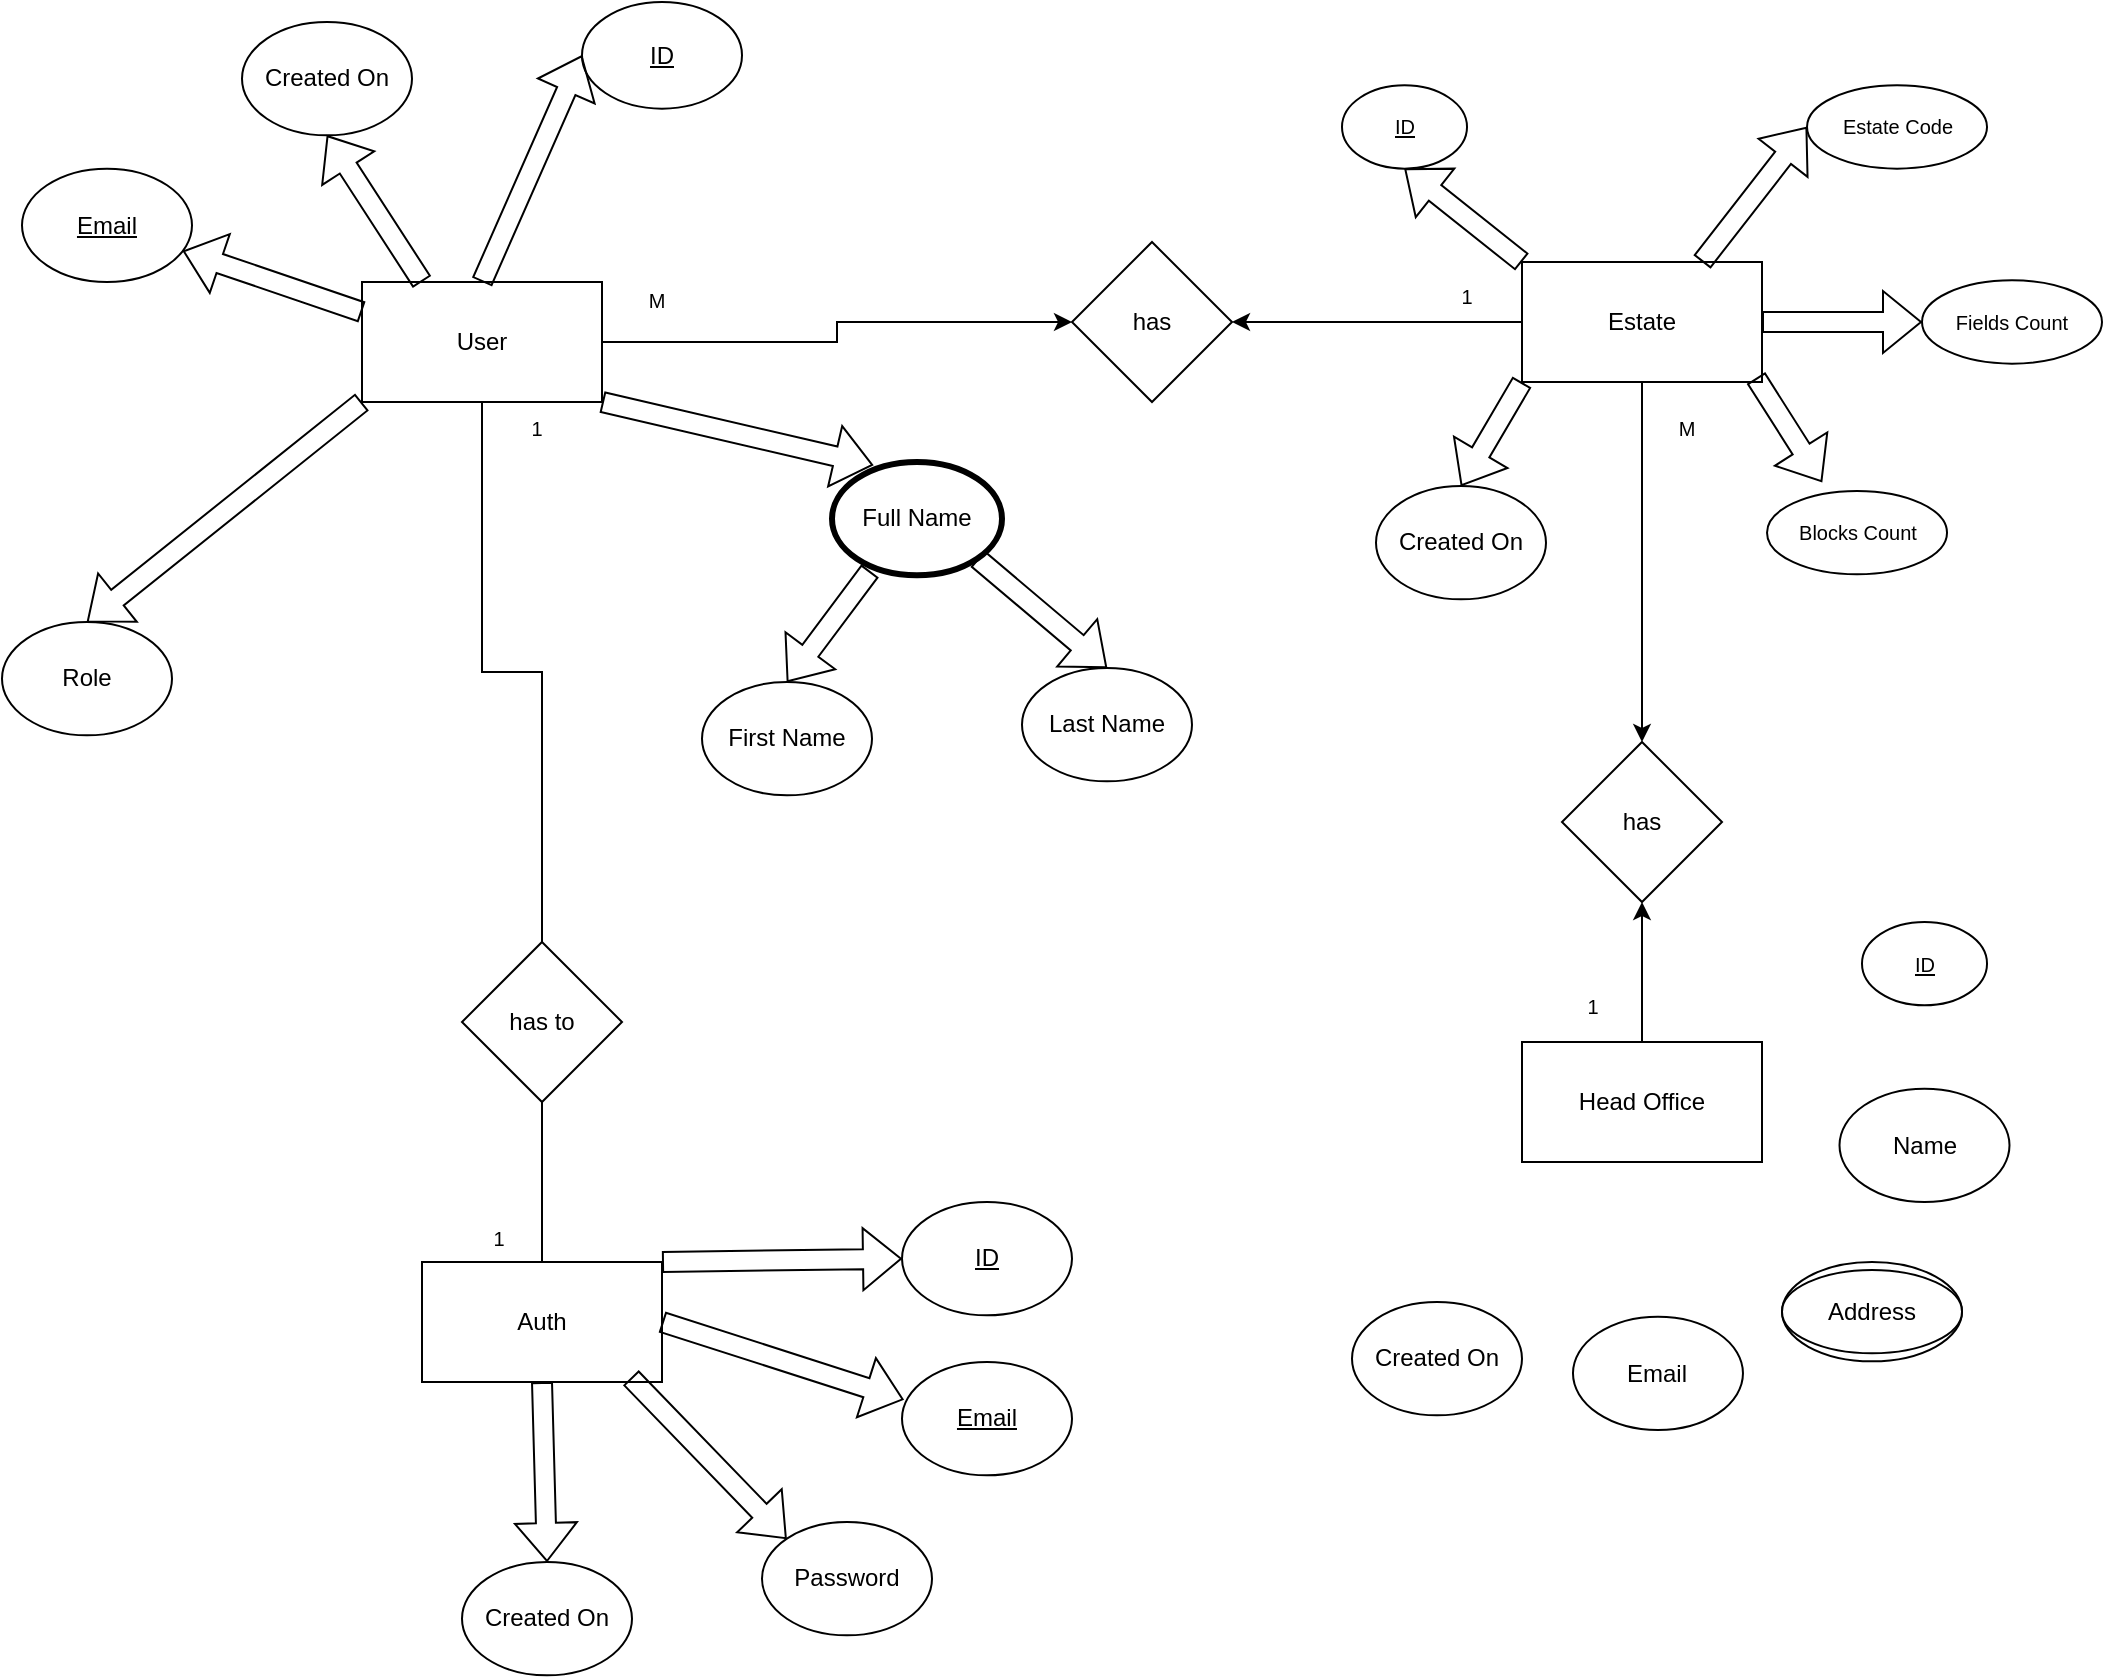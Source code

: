 <mxfile version="28.2.5">
  <diagram name="Page-1" id="oGp8kFq8iNCxfCcVLvnD">
    <mxGraphModel dx="2084" dy="1054" grid="1" gridSize="10" guides="1" tooltips="1" connect="1" arrows="1" fold="1" page="1" pageScale="1" pageWidth="850" pageHeight="1100" math="0" shadow="0">
      <root>
        <mxCell id="0" />
        <mxCell id="1" parent="0" />
        <mxCell id="jiPg874X8MNnM9anhQbm-26" value="" style="edgeStyle=orthogonalEdgeStyle;rounded=0;orthogonalLoop=1;jettySize=auto;html=1;entryX=0;entryY=0.5;entryDx=0;entryDy=0;" edge="1" parent="1" source="IqSFfW-BzutIOCeWIQ_R-1" target="jiPg874X8MNnM9anhQbm-23">
          <mxGeometry relative="1" as="geometry">
            <mxPoint x="545" y="240" as="targetPoint" />
          </mxGeometry>
        </mxCell>
        <mxCell id="IqSFfW-BzutIOCeWIQ_R-1" value="User" style="rounded=0;whiteSpace=wrap;html=1;" parent="1" vertex="1">
          <mxGeometry x="220" y="300" width="120" height="60" as="geometry" />
        </mxCell>
        <mxCell id="Tp0h2Z1crtQwhjVJSb2h-1" value="&lt;u&gt;ID&lt;/u&gt;" style="ellipse;whiteSpace=wrap;html=1;" parent="1" vertex="1">
          <mxGeometry x="330" y="160" width="80" height="53.33" as="geometry" />
        </mxCell>
        <mxCell id="Tp0h2Z1crtQwhjVJSb2h-2" value="Full Name" style="ellipse;whiteSpace=wrap;html=1;strokeWidth=3;" parent="1" vertex="1">
          <mxGeometry x="455" y="390" width="85" height="56.67" as="geometry" />
        </mxCell>
        <mxCell id="Tp0h2Z1crtQwhjVJSb2h-3" value="First Name" style="ellipse;whiteSpace=wrap;html=1;" parent="1" vertex="1">
          <mxGeometry x="390" y="500" width="85" height="56.67" as="geometry" />
        </mxCell>
        <mxCell id="Tp0h2Z1crtQwhjVJSb2h-4" value="Last Name" style="ellipse;whiteSpace=wrap;html=1;" parent="1" vertex="1">
          <mxGeometry x="550" y="493" width="85" height="56.67" as="geometry" />
        </mxCell>
        <mxCell id="Tp0h2Z1crtQwhjVJSb2h-5" value="Role" style="ellipse;whiteSpace=wrap;html=1;" parent="1" vertex="1">
          <mxGeometry x="40" y="470" width="85" height="56.67" as="geometry" />
        </mxCell>
        <mxCell id="Tp0h2Z1crtQwhjVJSb2h-8" value="" style="shape=flexArrow;endArrow=classic;html=1;rounded=0;exitX=0.5;exitY=0;exitDx=0;exitDy=0;entryX=0;entryY=0.5;entryDx=0;entryDy=0;" parent="1" source="IqSFfW-BzutIOCeWIQ_R-1" target="Tp0h2Z1crtQwhjVJSb2h-1" edge="1">
          <mxGeometry width="50" height="50" relative="1" as="geometry">
            <mxPoint x="271.25" y="296.91" as="sourcePoint" />
            <mxPoint x="379.21" y="323.33" as="targetPoint" />
          </mxGeometry>
        </mxCell>
        <mxCell id="Tp0h2Z1crtQwhjVJSb2h-9" value="" style="shape=flexArrow;endArrow=classic;html=1;rounded=0;exitX=1;exitY=0.5;exitDx=0;exitDy=0;entryX=0.242;entryY=0.028;entryDx=0;entryDy=0;entryPerimeter=0;" parent="1" target="Tp0h2Z1crtQwhjVJSb2h-2" edge="1">
          <mxGeometry width="50" height="50" relative="1" as="geometry">
            <mxPoint x="340" y="360" as="sourcePoint" />
            <mxPoint x="460" y="317" as="targetPoint" />
          </mxGeometry>
        </mxCell>
        <mxCell id="Tp0h2Z1crtQwhjVJSb2h-10" value="" style="shape=flexArrow;endArrow=classic;html=1;rounded=0;exitX=1;exitY=1;exitDx=0;exitDy=0;entryX=0.5;entryY=0;entryDx=0;entryDy=0;" parent="1" source="Tp0h2Z1crtQwhjVJSb2h-2" target="Tp0h2Z1crtQwhjVJSb2h-4" edge="1">
          <mxGeometry width="50" height="50" relative="1" as="geometry">
            <mxPoint x="600" y="328" as="sourcePoint" />
            <mxPoint x="736" y="360" as="targetPoint" />
          </mxGeometry>
        </mxCell>
        <mxCell id="Tp0h2Z1crtQwhjVJSb2h-11" value="" style="shape=flexArrow;endArrow=classic;html=1;rounded=0;exitX=0.224;exitY=0.96;exitDx=0;exitDy=0;exitPerimeter=0;entryX=0.5;entryY=0;entryDx=0;entryDy=0;" parent="1" source="Tp0h2Z1crtQwhjVJSb2h-2" target="Tp0h2Z1crtQwhjVJSb2h-3" edge="1">
          <mxGeometry width="50" height="50" relative="1" as="geometry">
            <mxPoint x="538" y="448" as="sourcePoint" />
            <mxPoint x="440" y="490" as="targetPoint" />
          </mxGeometry>
        </mxCell>
        <mxCell id="Tp0h2Z1crtQwhjVJSb2h-12" value="" style="shape=flexArrow;endArrow=classic;html=1;rounded=0;exitX=0;exitY=1;exitDx=0;exitDy=0;entryX=0.5;entryY=0;entryDx=0;entryDy=0;" parent="1" source="IqSFfW-BzutIOCeWIQ_R-1" target="Tp0h2Z1crtQwhjVJSb2h-5" edge="1">
          <mxGeometry width="50" height="50" relative="1" as="geometry">
            <mxPoint x="57.56" y="358.8" as="sourcePoint" />
            <mxPoint x="256" y="402" as="targetPoint" />
          </mxGeometry>
        </mxCell>
        <mxCell id="Tp0h2Z1crtQwhjVJSb2h-15" value="&lt;u&gt;Email&lt;/u&gt;" style="ellipse;whiteSpace=wrap;html=1;" parent="1" vertex="1">
          <mxGeometry x="50" y="243.33" width="85" height="56.67" as="geometry" />
        </mxCell>
        <mxCell id="Tp0h2Z1crtQwhjVJSb2h-16" value="" style="shape=flexArrow;endArrow=classic;html=1;rounded=0;exitX=0;exitY=0.25;exitDx=0;exitDy=0;" parent="1" source="IqSFfW-BzutIOCeWIQ_R-1" target="Tp0h2Z1crtQwhjVJSb2h-15" edge="1">
          <mxGeometry width="50" height="50" relative="1" as="geometry">
            <mxPoint x="230" y="340" as="sourcePoint" />
            <mxPoint x="105" y="390" as="targetPoint" />
          </mxGeometry>
        </mxCell>
        <mxCell id="Tp0h2Z1crtQwhjVJSb2h-17" value="Created On" style="ellipse;whiteSpace=wrap;html=1;" parent="1" vertex="1">
          <mxGeometry x="160" y="170" width="85" height="56.67" as="geometry" />
        </mxCell>
        <mxCell id="Tp0h2Z1crtQwhjVJSb2h-18" value="" style="shape=flexArrow;endArrow=classic;html=1;rounded=0;exitX=0.25;exitY=0;exitDx=0;exitDy=0;entryX=0.5;entryY=1;entryDx=0;entryDy=0;" parent="1" source="IqSFfW-BzutIOCeWIQ_R-1" target="Tp0h2Z1crtQwhjVJSb2h-17" edge="1">
          <mxGeometry width="50" height="50" relative="1" as="geometry">
            <mxPoint x="280" y="291" as="sourcePoint" />
            <mxPoint x="190" y="260" as="targetPoint" />
          </mxGeometry>
        </mxCell>
        <mxCell id="Tp0h2Z1crtQwhjVJSb2h-19" value="Auth" style="rounded=0;whiteSpace=wrap;html=1;" parent="1" vertex="1">
          <mxGeometry x="250" y="790" width="120" height="60" as="geometry" />
        </mxCell>
        <mxCell id="Tp0h2Z1crtQwhjVJSb2h-20" value="&lt;u&gt;ID&lt;/u&gt;" style="ellipse;whiteSpace=wrap;html=1;" parent="1" vertex="1">
          <mxGeometry x="490" y="760" width="85" height="56.67" as="geometry" />
        </mxCell>
        <mxCell id="Tp0h2Z1crtQwhjVJSb2h-21" value="&lt;u&gt;Email&lt;/u&gt;" style="ellipse;whiteSpace=wrap;html=1;" parent="1" vertex="1">
          <mxGeometry x="490" y="840" width="85" height="56.67" as="geometry" />
        </mxCell>
        <mxCell id="Tp0h2Z1crtQwhjVJSb2h-22" value="Password" style="ellipse;whiteSpace=wrap;html=1;" parent="1" vertex="1">
          <mxGeometry x="420" y="920" width="85" height="56.67" as="geometry" />
        </mxCell>
        <mxCell id="Tp0h2Z1crtQwhjVJSb2h-23" value="Created On" style="ellipse;whiteSpace=wrap;html=1;" parent="1" vertex="1">
          <mxGeometry x="270" y="940" width="85" height="56.67" as="geometry" />
        </mxCell>
        <mxCell id="Tp0h2Z1crtQwhjVJSb2h-24" value="" style="shape=flexArrow;endArrow=classic;html=1;rounded=0;entryX=0.5;entryY=0;entryDx=0;entryDy=0;exitX=0.5;exitY=1;exitDx=0;exitDy=0;" parent="1" source="Tp0h2Z1crtQwhjVJSb2h-19" target="Tp0h2Z1crtQwhjVJSb2h-23" edge="1">
          <mxGeometry width="50" height="50" relative="1" as="geometry">
            <mxPoint x="310" y="860" as="sourcePoint" />
            <mxPoint x="310" y="920" as="targetPoint" />
          </mxGeometry>
        </mxCell>
        <mxCell id="Tp0h2Z1crtQwhjVJSb2h-25" value="" style="shape=flexArrow;endArrow=classic;html=1;rounded=0;exitX=0.87;exitY=0.964;exitDx=0;exitDy=0;entryX=0;entryY=0;entryDx=0;entryDy=0;exitPerimeter=0;" parent="1" source="Tp0h2Z1crtQwhjVJSb2h-19" target="Tp0h2Z1crtQwhjVJSb2h-22" edge="1">
          <mxGeometry width="50" height="50" relative="1" as="geometry">
            <mxPoint x="319.82" y="919" as="sourcePoint" />
            <mxPoint x="318.82" y="1030" as="targetPoint" />
          </mxGeometry>
        </mxCell>
        <mxCell id="Tp0h2Z1crtQwhjVJSb2h-26" value="" style="shape=flexArrow;endArrow=classic;html=1;rounded=0;exitX=1;exitY=0.5;exitDx=0;exitDy=0;entryX=0.009;entryY=0.332;entryDx=0;entryDy=0;entryPerimeter=0;" parent="1" source="Tp0h2Z1crtQwhjVJSb2h-19" target="Tp0h2Z1crtQwhjVJSb2h-21" edge="1">
          <mxGeometry width="50" height="50" relative="1" as="geometry">
            <mxPoint x="329.82" y="929" as="sourcePoint" />
            <mxPoint x="417" y="1008" as="targetPoint" />
          </mxGeometry>
        </mxCell>
        <mxCell id="Tp0h2Z1crtQwhjVJSb2h-27" value="" style="shape=flexArrow;endArrow=classic;html=1;rounded=0;exitX=1;exitY=0;exitDx=0;exitDy=0;entryX=0;entryY=0.5;entryDx=0;entryDy=0;" parent="1" source="Tp0h2Z1crtQwhjVJSb2h-19" target="Tp0h2Z1crtQwhjVJSb2h-20" edge="1">
          <mxGeometry width="50" height="50" relative="1" as="geometry">
            <mxPoint x="330" y="900" as="sourcePoint" />
            <mxPoint x="476" y="939" as="targetPoint" />
          </mxGeometry>
        </mxCell>
        <mxCell id="Tp0h2Z1crtQwhjVJSb2h-32" value="" style="edgeStyle=orthogonalEdgeStyle;rounded=0;orthogonalLoop=1;jettySize=auto;html=1;endArrow=none;endFill=0;" parent="1" source="Tp0h2Z1crtQwhjVJSb2h-28" target="IqSFfW-BzutIOCeWIQ_R-1" edge="1">
          <mxGeometry relative="1" as="geometry" />
        </mxCell>
        <mxCell id="Tp0h2Z1crtQwhjVJSb2h-35" value="" style="edgeStyle=orthogonalEdgeStyle;rounded=0;orthogonalLoop=1;jettySize=auto;html=1;endArrow=none;endFill=0;" parent="1" source="Tp0h2Z1crtQwhjVJSb2h-28" target="Tp0h2Z1crtQwhjVJSb2h-19" edge="1">
          <mxGeometry relative="1" as="geometry" />
        </mxCell>
        <mxCell id="Tp0h2Z1crtQwhjVJSb2h-28" value="has to" style="rhombus;whiteSpace=wrap;html=1;" parent="1" vertex="1">
          <mxGeometry x="270" y="630" width="80" height="80" as="geometry" />
        </mxCell>
        <mxCell id="Tp0h2Z1crtQwhjVJSb2h-36" value="&lt;font style=&quot;font-size: 10px;&quot;&gt;1&lt;/font&gt;" style="rounded=0;whiteSpace=wrap;html=1;strokeColor=none;" parent="1" vertex="1">
          <mxGeometry x="271.25" y="771" width="34.75" height="14" as="geometry" />
        </mxCell>
        <mxCell id="Tp0h2Z1crtQwhjVJSb2h-38" value="&lt;font style=&quot;font-size: 10px;&quot;&gt;1&lt;/font&gt;" style="rounded=0;whiteSpace=wrap;html=1;strokeColor=none;" parent="1" vertex="1">
          <mxGeometry x="290" y="366" width="34.75" height="14" as="geometry" />
        </mxCell>
        <mxCell id="jiPg874X8MNnM9anhQbm-24" value="" style="edgeStyle=orthogonalEdgeStyle;rounded=0;orthogonalLoop=1;jettySize=auto;html=1;" edge="1" parent="1" source="jiPg874X8MNnM9anhQbm-1" target="jiPg874X8MNnM9anhQbm-23">
          <mxGeometry relative="1" as="geometry" />
        </mxCell>
        <mxCell id="jiPg874X8MNnM9anhQbm-35" style="edgeStyle=orthogonalEdgeStyle;rounded=0;orthogonalLoop=1;jettySize=auto;html=1;exitX=0.5;exitY=1;exitDx=0;exitDy=0;" edge="1" parent="1" source="jiPg874X8MNnM9anhQbm-1" target="jiPg874X8MNnM9anhQbm-33">
          <mxGeometry relative="1" as="geometry" />
        </mxCell>
        <mxCell id="jiPg874X8MNnM9anhQbm-1" value="Estate" style="rounded=0;whiteSpace=wrap;html=1;" vertex="1" parent="1">
          <mxGeometry x="800" y="290.0" width="120" height="60" as="geometry" />
        </mxCell>
        <mxCell id="jiPg874X8MNnM9anhQbm-2" value="&lt;u&gt;&lt;font style=&quot;font-size: 10px;&quot;&gt;ID&lt;/font&gt;&lt;/u&gt;" style="ellipse;whiteSpace=wrap;html=1;" vertex="1" parent="1">
          <mxGeometry x="710" y="201.66" width="62.51" height="41.67" as="geometry" />
        </mxCell>
        <mxCell id="jiPg874X8MNnM9anhQbm-3" value="&lt;font style=&quot;font-size: 10px;&quot;&gt;Estate Code&lt;/font&gt;" style="ellipse;whiteSpace=wrap;html=1;" vertex="1" parent="1">
          <mxGeometry x="942.51" y="201.66" width="90" height="41.67" as="geometry" />
        </mxCell>
        <mxCell id="jiPg874X8MNnM9anhQbm-4" value="&lt;span style=&quot;font-size: 10px;&quot;&gt;Fields Count&lt;/span&gt;" style="ellipse;whiteSpace=wrap;html=1;" vertex="1" parent="1">
          <mxGeometry x="1000" y="299.16" width="90" height="41.67" as="geometry" />
        </mxCell>
        <mxCell id="jiPg874X8MNnM9anhQbm-5" value="&lt;span style=&quot;font-size: 10px;&quot;&gt;Blocks Count&lt;/span&gt;" style="ellipse;whiteSpace=wrap;html=1;" vertex="1" parent="1">
          <mxGeometry x="922.51" y="404.5" width="90" height="41.67" as="geometry" />
        </mxCell>
        <mxCell id="jiPg874X8MNnM9anhQbm-6" value="Created On" style="ellipse;whiteSpace=wrap;html=1;" vertex="1" parent="1">
          <mxGeometry x="727" y="402" width="85" height="56.67" as="geometry" />
        </mxCell>
        <mxCell id="jiPg874X8MNnM9anhQbm-34" value="" style="edgeStyle=orthogonalEdgeStyle;rounded=0;orthogonalLoop=1;jettySize=auto;html=1;" edge="1" parent="1" source="jiPg874X8MNnM9anhQbm-13" target="jiPg874X8MNnM9anhQbm-33">
          <mxGeometry relative="1" as="geometry" />
        </mxCell>
        <mxCell id="jiPg874X8MNnM9anhQbm-13" value="Head Office" style="rounded=0;whiteSpace=wrap;html=1;" vertex="1" parent="1">
          <mxGeometry x="800" y="680" width="120" height="60" as="geometry" />
        </mxCell>
        <mxCell id="jiPg874X8MNnM9anhQbm-14" value="Email" style="ellipse;whiteSpace=wrap;html=1;" vertex="1" parent="1">
          <mxGeometry x="825.49" y="817.33" width="85" height="56.67" as="geometry" />
        </mxCell>
        <mxCell id="jiPg874X8MNnM9anhQbm-15" value="&lt;u&gt;&lt;font style=&quot;font-size: 10px;&quot;&gt;ID&lt;/font&gt;&lt;/u&gt;" style="ellipse;whiteSpace=wrap;html=1;" vertex="1" parent="1">
          <mxGeometry x="970" y="620" width="62.51" height="41.67" as="geometry" />
        </mxCell>
        <mxCell id="jiPg874X8MNnM9anhQbm-18" value="" style="group" vertex="1" connectable="0" parent="1">
          <mxGeometry x="930" y="790" width="90" height="49.67" as="geometry" />
        </mxCell>
        <mxCell id="jiPg874X8MNnM9anhQbm-17" value="" style="ellipse;whiteSpace=wrap;html=1;" vertex="1" parent="jiPg874X8MNnM9anhQbm-18">
          <mxGeometry width="90" height="49.67" as="geometry" />
        </mxCell>
        <mxCell id="jiPg874X8MNnM9anhQbm-16" value="Address" style="ellipse;whiteSpace=wrap;html=1;" vertex="1" parent="jiPg874X8MNnM9anhQbm-18">
          <mxGeometry y="4.0" width="90" height="41.67" as="geometry" />
        </mxCell>
        <mxCell id="jiPg874X8MNnM9anhQbm-19" value="Name" style="ellipse;whiteSpace=wrap;html=1;" vertex="1" parent="1">
          <mxGeometry x="958.75" y="703.33" width="85" height="56.67" as="geometry" />
        </mxCell>
        <mxCell id="jiPg874X8MNnM9anhQbm-21" value="Created On" style="ellipse;whiteSpace=wrap;html=1;" vertex="1" parent="1">
          <mxGeometry x="715" y="810.0" width="85" height="56.67" as="geometry" />
        </mxCell>
        <mxCell id="jiPg874X8MNnM9anhQbm-23" value="has" style="rhombus;whiteSpace=wrap;html=1;rounded=0;" vertex="1" parent="1">
          <mxGeometry x="575" y="280.0" width="80" height="80" as="geometry" />
        </mxCell>
        <mxCell id="jiPg874X8MNnM9anhQbm-28" value="&lt;font style=&quot;font-size: 10px;&quot;&gt;M&lt;/font&gt;" style="rounded=0;whiteSpace=wrap;html=1;strokeColor=none;" vertex="1" parent="1">
          <mxGeometry x="350" y="301.67" width="34.75" height="14" as="geometry" />
        </mxCell>
        <mxCell id="jiPg874X8MNnM9anhQbm-29" value="&lt;span style=&quot;font-size: 10px;&quot;&gt;1&lt;/span&gt;" style="rounded=0;whiteSpace=wrap;html=1;strokeColor=none;" vertex="1" parent="1">
          <mxGeometry x="755.25" y="300" width="34.75" height="14" as="geometry" />
        </mxCell>
        <mxCell id="jiPg874X8MNnM9anhQbm-33" value="has" style="rhombus;whiteSpace=wrap;html=1;rounded=0;" vertex="1" parent="1">
          <mxGeometry x="820" y="530" width="80" height="80" as="geometry" />
        </mxCell>
        <mxCell id="jiPg874X8MNnM9anhQbm-36" value="&lt;font style=&quot;font-size: 10px;&quot;&gt;M&lt;/font&gt;" style="rounded=0;whiteSpace=wrap;html=1;strokeColor=none;" vertex="1" parent="1">
          <mxGeometry x="865.25" y="366" width="34.75" height="14" as="geometry" />
        </mxCell>
        <mxCell id="jiPg874X8MNnM9anhQbm-37" value="&lt;font style=&quot;font-size: 10px;&quot;&gt;1&lt;/font&gt;" style="rounded=0;whiteSpace=wrap;html=1;strokeColor=none;" vertex="1" parent="1">
          <mxGeometry x="818" y="654.67" width="34.75" height="14" as="geometry" />
        </mxCell>
        <mxCell id="jiPg874X8MNnM9anhQbm-38" value="" style="shape=flexArrow;endArrow=classic;html=1;rounded=0;exitX=1;exitY=0.5;exitDx=0;exitDy=0;" edge="1" parent="1">
          <mxGeometry width="50" height="50" relative="1" as="geometry">
            <mxPoint x="917" y="348" as="sourcePoint" />
            <mxPoint x="950" y="400" as="targetPoint" />
          </mxGeometry>
        </mxCell>
        <mxCell id="jiPg874X8MNnM9anhQbm-39" value="" style="shape=flexArrow;endArrow=classic;html=1;rounded=0;exitX=0;exitY=1;exitDx=0;exitDy=0;entryX=0.5;entryY=0;entryDx=0;entryDy=0;" edge="1" parent="1" source="jiPg874X8MNnM9anhQbm-1" target="jiPg874X8MNnM9anhQbm-6">
          <mxGeometry width="50" height="50" relative="1" as="geometry">
            <mxPoint x="927" y="358" as="sourcePoint" />
            <mxPoint x="960" y="410" as="targetPoint" />
          </mxGeometry>
        </mxCell>
        <mxCell id="jiPg874X8MNnM9anhQbm-40" value="" style="shape=flexArrow;endArrow=classic;html=1;rounded=0;exitX=1;exitY=0.5;exitDx=0;exitDy=0;entryX=0;entryY=0.5;entryDx=0;entryDy=0;" edge="1" parent="1" source="jiPg874X8MNnM9anhQbm-1" target="jiPg874X8MNnM9anhQbm-4">
          <mxGeometry width="50" height="50" relative="1" as="geometry">
            <mxPoint x="927" y="358" as="sourcePoint" />
            <mxPoint x="960" y="410" as="targetPoint" />
          </mxGeometry>
        </mxCell>
        <mxCell id="jiPg874X8MNnM9anhQbm-41" value="" style="shape=flexArrow;endArrow=classic;html=1;rounded=0;exitX=0.75;exitY=0;exitDx=0;exitDy=0;entryX=0;entryY=0.5;entryDx=0;entryDy=0;" edge="1" parent="1" source="jiPg874X8MNnM9anhQbm-1" target="jiPg874X8MNnM9anhQbm-3">
          <mxGeometry width="50" height="50" relative="1" as="geometry">
            <mxPoint x="930" y="330" as="sourcePoint" />
            <mxPoint x="1010" y="330" as="targetPoint" />
          </mxGeometry>
        </mxCell>
        <mxCell id="jiPg874X8MNnM9anhQbm-42" value="" style="shape=flexArrow;endArrow=classic;html=1;rounded=0;exitX=0;exitY=0;exitDx=0;exitDy=0;entryX=0.5;entryY=1;entryDx=0;entryDy=0;" edge="1" parent="1" source="jiPg874X8MNnM9anhQbm-1" target="jiPg874X8MNnM9anhQbm-2">
          <mxGeometry width="50" height="50" relative="1" as="geometry">
            <mxPoint x="900" y="300" as="sourcePoint" />
            <mxPoint x="950" y="245" as="targetPoint" />
          </mxGeometry>
        </mxCell>
      </root>
    </mxGraphModel>
  </diagram>
</mxfile>
